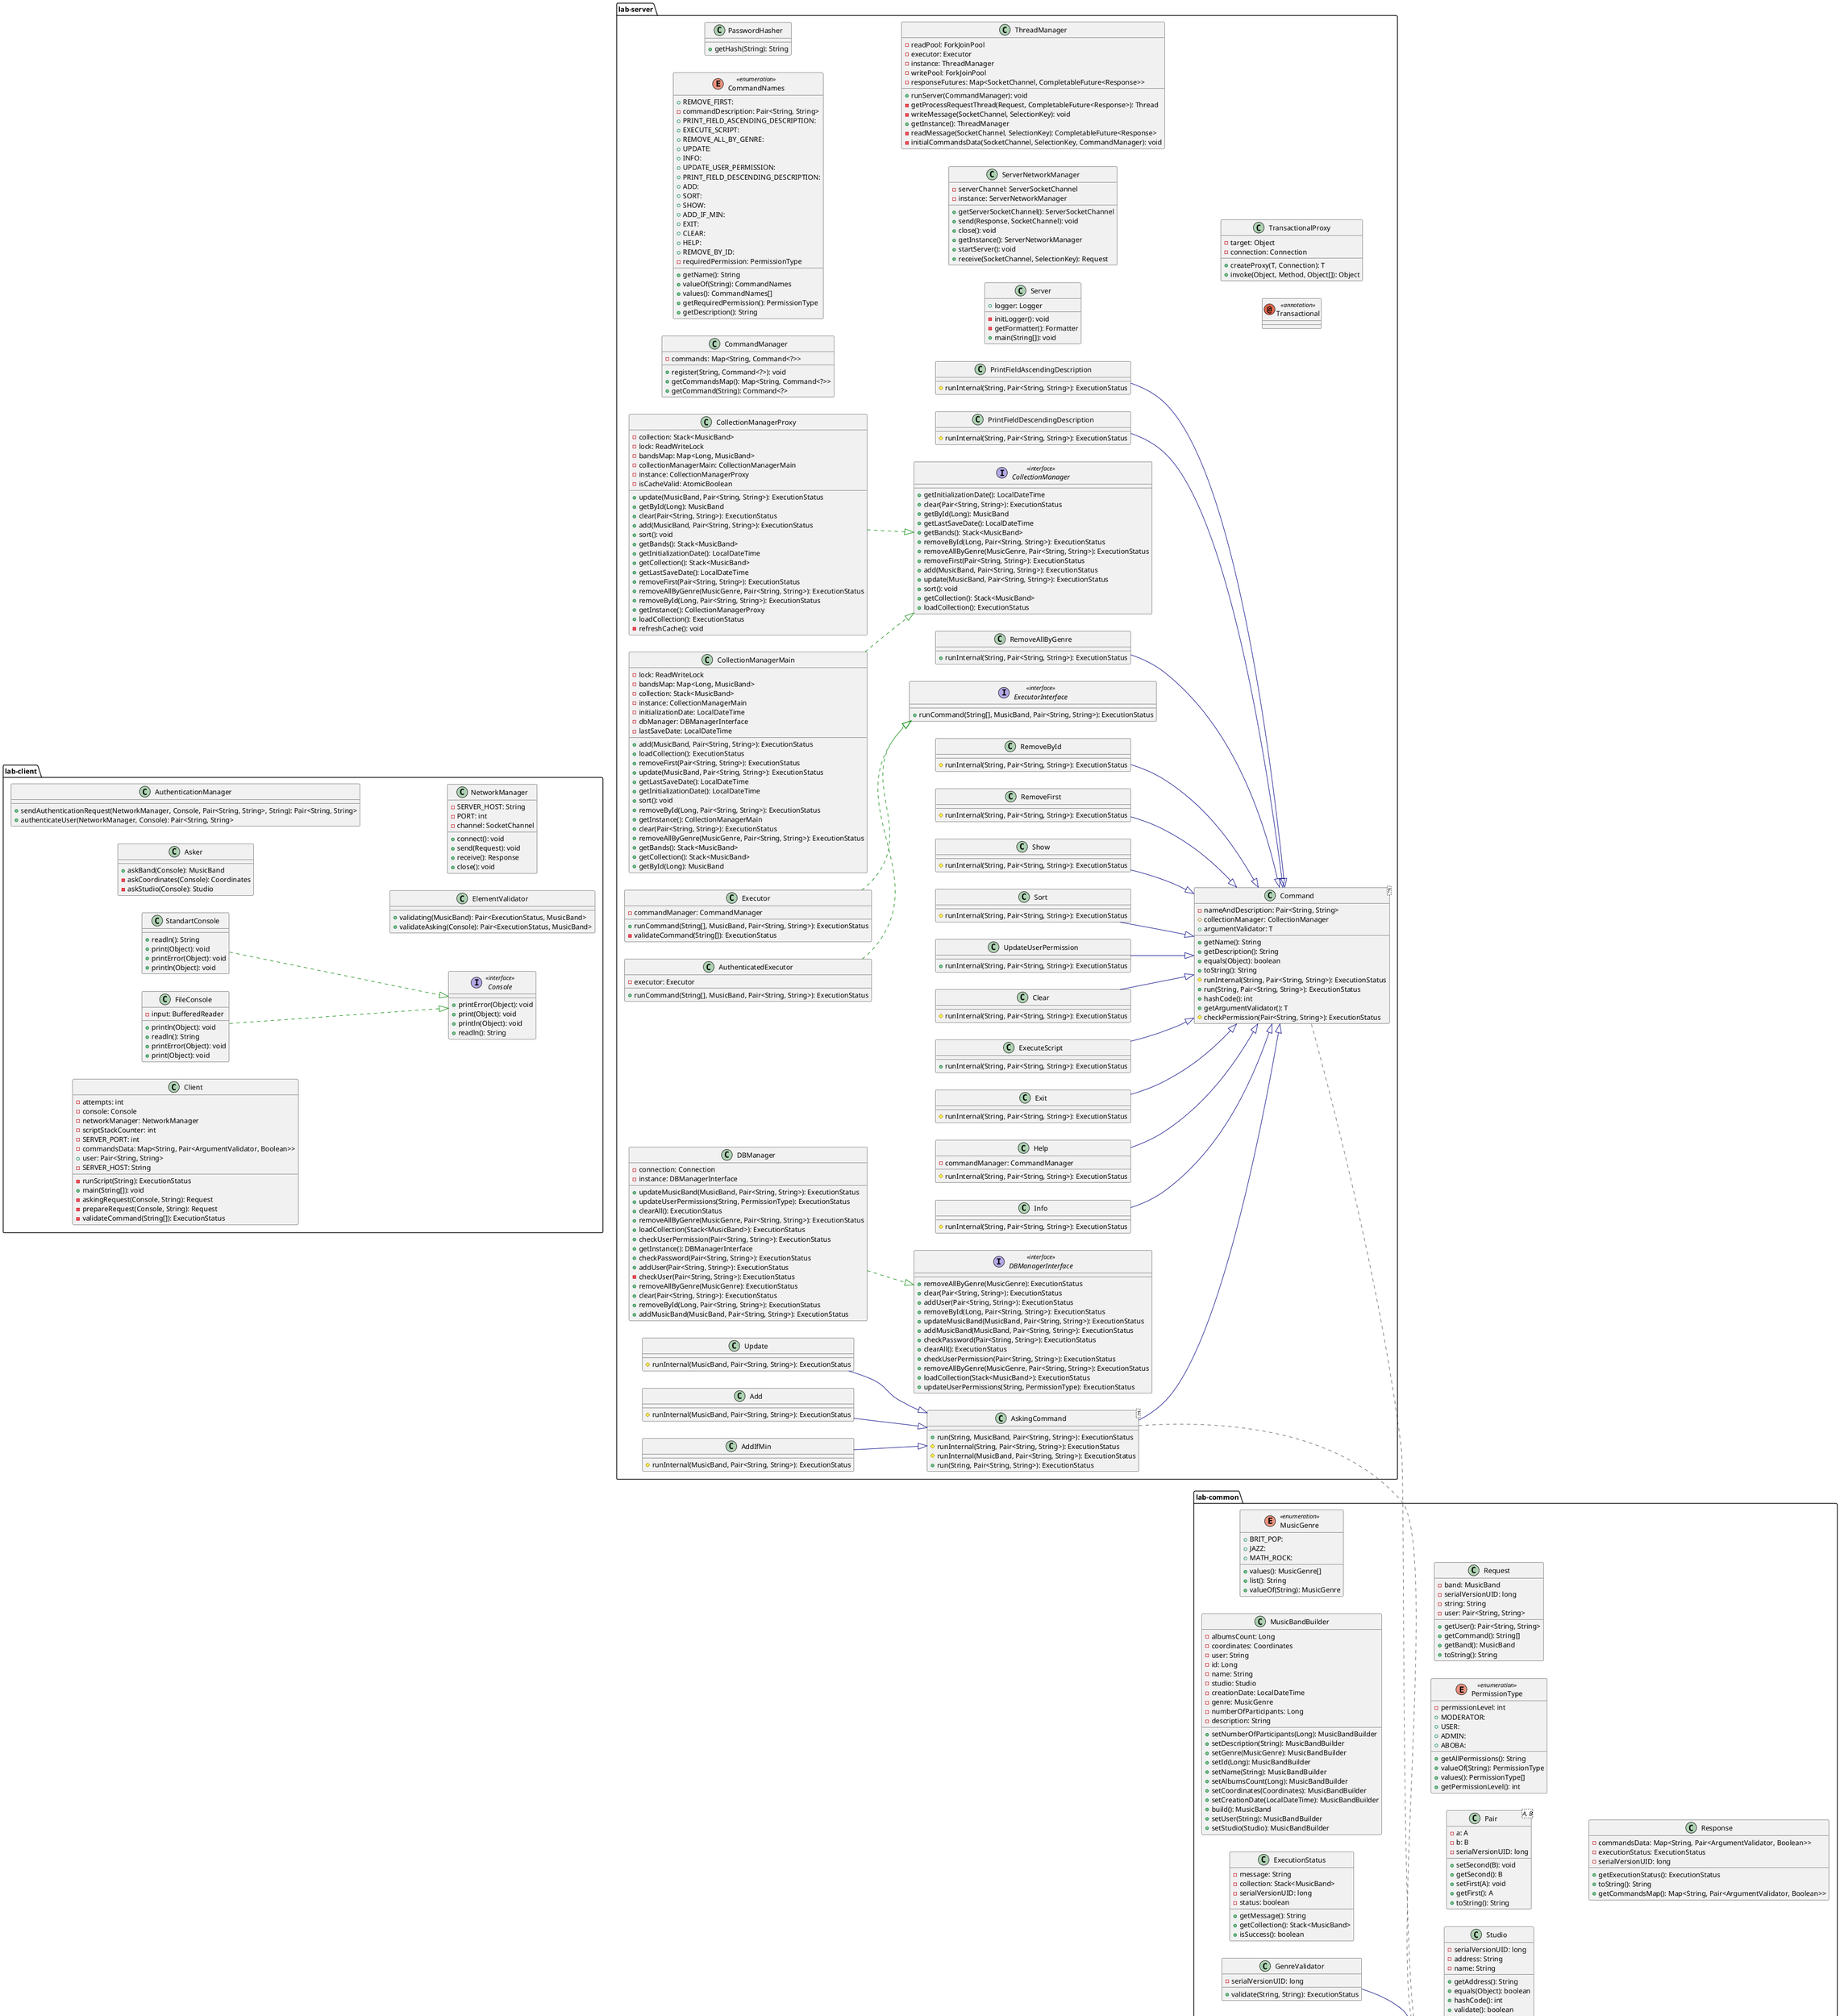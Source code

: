 @startuml
left to right direction

package lab-client {
    class Asker {
      + askBand(Console): MusicBand
      - askCoordinates(Console): Coordinates
      - askStudio(Console): Studio
    }
    class AuthenticationManager {
      + sendAuthenticationRequest(NetworkManager, Console, Pair<String, String>, String): Pair<String, String>
      + authenticateUser(NetworkManager, Console): Pair<String, String>
    }
    class Client {
      - attempts: int
      - console: Console
      - networkManager: NetworkManager
      - scriptStackCounter: int
      - SERVER_PORT: int
      - commandsData: Map<String, Pair<ArgumentValidator, Boolean>>
      + user: Pair<String, String>
      - SERVER_HOST: String
      - runScript(String): ExecutionStatus
      + main(String[]): void
      - askingRequest(Console, String): Request
      - prepareRequest(Console, String): Request
      - validateCommand(String[]): ExecutionStatus
    }
    interface Console << interface >> {
      + printError(Object): void
      + print(Object): void
      + println(Object): void
      + readln(): String
    }
    class ElementValidator {
      + validating(MusicBand): Pair<ExecutionStatus, MusicBand>
      + validateAsking(Console): Pair<ExecutionStatus, MusicBand>
    }
    class FileConsole {
      - input: BufferedReader
      + println(Object): void
      + readln(): String
      + printError(Object): void
      + print(Object): void
    }
    class NetworkManager {
      - SERVER_HOST: String
      - PORT: int
      - channel: SocketChannel
      + connect(): void
      + send(Request): void
      + receive(): Response
      + close(): void
    }
    class StandartConsole {
      + readln(): String
      + print(Object): void
      + printError(Object): void
      + println(Object): void
    }
}

package lab-common {
    class ArgumentValidator {
      + validate(String, String): ExecutionStatus
    }
    class Coordinates {
      - y: Integer
      - serialVersionUID: long
      - x: double
      + equals(Object): boolean
      + getY(): Integer
      + getX(): double
      + hashCode(): int
      + toString(): String
      + validate(): boolean
    }
    class Element {
      + getId(): Long
    }
    class EmptyValidator {
      - serialVersionUID: long
      + validate(String, String): ExecutionStatus
    }
    class ExecutionStatus {
      - message: String
      - collection: Stack<MusicBand>
      - serialVersionUID: long
      - status: boolean
      + getMessage(): String
      + getCollection(): Stack<MusicBand>
      + isSuccess(): boolean
    }
    class GenreValidator {
      - serialVersionUID: long
      + validate(String, String): ExecutionStatus
    }
    class IdValidator {
      - serialVersionUID: long
      + validate(String, String): ExecutionStatus
    }
    class MusicBand {
      - name: String
      - user: String
      - numberOfParticipants: Long
      - coordinates: Coordinates
      - albumsCount: Long
      - genre: MusicGenre
      - studio: Studio
      - description: String
      - id: Long
      - serialVersionUID: long
      - creationDate: LocalDateTime
      + getCoordinates(): Coordinates
      + getGenre(): MusicGenre
      + getNumberOfParticipants(): Long
      + updateGenre(MusicGenre): void
      + validate(): boolean
      + updateId(Long): void
      + toString(): String
      + updateStudio(Studio): void
      + updateCoordinates(Coordinates): void
      + getDescription(): String
      + getId(): Long
      + getCreationDate(): LocalDateTime
      + updateNumberOfParticipants(Long): void
      + equals(Object): boolean
      + getName(): String
      + getStudio(): Studio
      + updateName(String): void
      + getUser(): String
      + hashCode(): int
      + compareTo(Element): int
      + updateAlbumsCount(Long): void
      + updateDescription(String): void
      + getAlbumsCount(): Long
    }
    class MusicBandBuilder {
      - albumsCount: Long
      - coordinates: Coordinates
      - user: String
      - id: Long
      - name: String
      - studio: Studio
      - creationDate: LocalDateTime
      - genre: MusicGenre
      - numberOfParticipants: Long
      - description: String
      + setNumberOfParticipants(Long): MusicBandBuilder
      + setDescription(String): MusicBandBuilder
      + setGenre(MusicGenre): MusicBandBuilder
      + setId(Long): MusicBandBuilder
      + setName(String): MusicBandBuilder
      + setAlbumsCount(Long): MusicBandBuilder
      + setCoordinates(Coordinates): MusicBandBuilder
      + setCreationDate(LocalDateTime): MusicBandBuilder
      + build(): MusicBand
      + setUser(String): MusicBandBuilder
      + setStudio(Studio): MusicBandBuilder
    }
    enum MusicGenre << enumeration >> {
      + BRIT_POP: 
      + JAZZ: 
      + MATH_ROCK: 
      + values(): MusicGenre[]
      + list(): String
      + valueOf(String): MusicGenre
    }
    class Pair<A, B> {
      - a: A
      - b: B
      - serialVersionUID: long
      + setSecond(B): void
      + getSecond(): B
      + setFirst(A): void
      + getFirst(): A
      + toString(): String
    }
    enum PermissionType << enumeration >> {
      - permissionLevel: int
      + MODERATOR: 
      + USER: 
      + ADMIN: 
      + ABOBA: 
      + getAllPermissions(): String
      + valueOf(String): PermissionType
      + values(): PermissionType[]
      + getPermissionLevel(): int
    }
    class Request {
      - band: MusicBand
      - serialVersionUID: long
      - string: String
      - user: Pair<String, String>
      + getUser(): Pair<String, String>
      + getCommand(): String[]
      + getBand(): MusicBand
      + toString(): String
    }
    class Response {
      - commandsData: Map<String, Pair<ArgumentValidator, Boolean>>
      - executionStatus: ExecutionStatus
      - serialVersionUID: long
      + getExecutionStatus(): ExecutionStatus
      + toString(): String
      + getCommandsMap(): Map<String, Pair<ArgumentValidator, Boolean>>
    }
    class Studio {
      - serialVersionUID: long
      - address: String
      - name: String
      + getAddress(): String
      + equals(Object): boolean
      + hashCode(): int
      + validate(): boolean
      + getName(): String
      + toString(): String
    }
    class UserPermissionValidator {
      - serialVersionUID: long
      + validate(String, String): ExecutionStatus
    }
    interface Validatable << interface >> {
      + validate(): boolean
    }
}

package lab-server {
    class Add {
      # runInternal(MusicBand, Pair<String, String>): ExecutionStatus
    }
    class AddIfMin {
      # runInternal(MusicBand, Pair<String, String>): ExecutionStatus
    }
    class AskingCommand<T> {
      + run(String, MusicBand, Pair<String, String>): ExecutionStatus
      # runInternal(String, Pair<String, String>): ExecutionStatus
      # runInternal(MusicBand, Pair<String, String>): ExecutionStatus
      + run(String, Pair<String, String>): ExecutionStatus
    }
    class AuthenticatedExecutor {
      - executor: Executor
      + runCommand(String[], MusicBand, Pair<String, String>): ExecutionStatus
    }
    class Clear {
      # runInternal(String, Pair<String, String>): ExecutionStatus
    }
    interface CollectionManager << interface >> {
      + getInitializationDate(): LocalDateTime
      + clear(Pair<String, String>): ExecutionStatus
      + getById(Long): MusicBand
      + getLastSaveDate(): LocalDateTime
      + getBands(): Stack<MusicBand>
      + removeById(Long, Pair<String, String>): ExecutionStatus
      + removeAllByGenre(MusicGenre, Pair<String, String>): ExecutionStatus
      + removeFirst(Pair<String, String>): ExecutionStatus
      + add(MusicBand, Pair<String, String>): ExecutionStatus
      + update(MusicBand, Pair<String, String>): ExecutionStatus
      + sort(): void
      + getCollection(): Stack<MusicBand>
      + loadCollection(): ExecutionStatus
    }
    class CollectionManagerMain {
      - lock: ReadWriteLock
      - bandsMap: Map<Long, MusicBand>
      - collection: Stack<MusicBand>
      - instance: CollectionManagerMain
      - initializationDate: LocalDateTime
      - dbManager: DBManagerInterface
      - lastSaveDate: LocalDateTime
      + add(MusicBand, Pair<String, String>): ExecutionStatus
      + loadCollection(): ExecutionStatus
      + removeFirst(Pair<String, String>): ExecutionStatus
      + update(MusicBand, Pair<String, String>): ExecutionStatus
      + getLastSaveDate(): LocalDateTime
      + getInitializationDate(): LocalDateTime
      + sort(): void
      + removeById(Long, Pair<String, String>): ExecutionStatus
      + getInstance(): CollectionManagerMain
      + clear(Pair<String, String>): ExecutionStatus
      + removeAllByGenre(MusicGenre, Pair<String, String>): ExecutionStatus
      + getBands(): Stack<MusicBand>
      + getCollection(): Stack<MusicBand>
      + getById(Long): MusicBand
    }
    class CollectionManagerProxy {
      - collection: Stack<MusicBand>
      - lock: ReadWriteLock
      - bandsMap: Map<Long, MusicBand>
      - collectionManagerMain: CollectionManagerMain
      - instance: CollectionManagerProxy
      - isCacheValid: AtomicBoolean
      + update(MusicBand, Pair<String, String>): ExecutionStatus
      + getById(Long): MusicBand
      + clear(Pair<String, String>): ExecutionStatus
      + add(MusicBand, Pair<String, String>): ExecutionStatus
      + sort(): void
      + getBands(): Stack<MusicBand>
      + getInitializationDate(): LocalDateTime
      + getCollection(): Stack<MusicBand>
      + getLastSaveDate(): LocalDateTime
      + removeFirst(Pair<String, String>): ExecutionStatus
      + removeAllByGenre(MusicGenre, Pair<String, String>): ExecutionStatus
      + removeById(Long, Pair<String, String>): ExecutionStatus
      + getInstance(): CollectionManagerProxy
      + loadCollection(): ExecutionStatus
      - refreshCache(): void
    }
    class Command<T> {
      - nameAndDescription: Pair<String, String>
      # collectionManager: CollectionManager
      + argumentValidator: T
      + getName(): String
      + getDescription(): String
      + equals(Object): boolean
      + toString(): String
      # runInternal(String, Pair<String, String>): ExecutionStatus
      + run(String, Pair<String, String>): ExecutionStatus
      + hashCode(): int
      + getArgumentValidator(): T
      # checkPermission(Pair<String, String>): ExecutionStatus
    }
    class CommandManager {
      - commands: Map<String, Command<?>>
      + register(String, Command<?>): void
      + getCommandsMap(): Map<String, Command<?>>
      + getCommand(String): Command<?>
    }
    enum CommandNames << enumeration >> {
      + REMOVE_FIRST:
      - commandDescription: Pair<String, String>
      + PRINT_FIELD_ASCENDING_DESCRIPTION:
      + EXECUTE_SCRIPT:
      + REMOVE_ALL_BY_GENRE:
      + UPDATE:
      + INFO:
      + UPDATE_USER_PERMISSION:
      + PRINT_FIELD_DESCENDING_DESCRIPTION:
      + ADD:
      + SORT:
      + SHOW:
      + ADD_IF_MIN:
      + EXIT:
      + CLEAR:
      + HELP:
      + REMOVE_BY_ID:
      - requiredPermission: PermissionType
      + getName(): String
      + valueOf(String): CommandNames
      + values(): CommandNames[]
      + getRequiredPermission(): PermissionType
      + getDescription(): String
    }
    class DBManager {
      - connection: Connection
      - instance: DBManagerInterface
      + updateMusicBand(MusicBand, Pair<String, String>): ExecutionStatus
      + updateUserPermissions(String, PermissionType): ExecutionStatus
      + clearAll(): ExecutionStatus
      + removeAllByGenre(MusicGenre, Pair<String, String>): ExecutionStatus
      + loadCollection(Stack<MusicBand>): ExecutionStatus
      + checkUserPermission(Pair<String, String>): ExecutionStatus
      + getInstance(): DBManagerInterface
      + checkPassword(Pair<String, String>): ExecutionStatus
      + addUser(Pair<String, String>): ExecutionStatus
      - checkUser(Pair<String, String>): ExecutionStatus
      + removeAllByGenre(MusicGenre): ExecutionStatus
      + clear(Pair<String, String>): ExecutionStatus
      + removeById(Long, Pair<String, String>): ExecutionStatus
      + addMusicBand(MusicBand, Pair<String, String>): ExecutionStatus
    }
    interface DBManagerInterface << interface >> {
      + removeAllByGenre(MusicGenre): ExecutionStatus
      + clear(Pair<String, String>): ExecutionStatus
      + addUser(Pair<String, String>): ExecutionStatus
      + removeById(Long, Pair<String, String>): ExecutionStatus
      + updateMusicBand(MusicBand, Pair<String, String>): ExecutionStatus
      + addMusicBand(MusicBand, Pair<String, String>): ExecutionStatus
      + checkPassword(Pair<String, String>): ExecutionStatus
      + clearAll(): ExecutionStatus
      + checkUserPermission(Pair<String, String>): ExecutionStatus
      + removeAllByGenre(MusicGenre, Pair<String, String>): ExecutionStatus
      + loadCollection(Stack<MusicBand>): ExecutionStatus
      + updateUserPermissions(String, PermissionType): ExecutionStatus
    }
    class ExecuteScript {
      + runInternal(String, Pair<String, String>): ExecutionStatus
    }
    class Executor {
      - commandManager: CommandManager
      + runCommand(String[], MusicBand, Pair<String, String>): ExecutionStatus
      - validateCommand(String[]): ExecutionStatus
    }
    interface ExecutorInterface << interface >> {
      + runCommand(String[], MusicBand, Pair<String, String>): ExecutionStatus
    }
    class Exit {
      # runInternal(String, Pair<String, String>): ExecutionStatus
    }
    class Help {
      - commandManager: CommandManager
      # runInternal(String, Pair<String, String>): ExecutionStatus
    }
    class Info {
      # runInternal(String, Pair<String, String>): ExecutionStatus
    }
    class PasswordHasher {
      + getHash(String): String
    }
    class PrintFieldAscendingDescription {
      # runInternal(String, Pair<String, String>): ExecutionStatus
    }
    class PrintFieldDescendingDescription {
      # runInternal(String, Pair<String, String>): ExecutionStatus
    }
    class RemoveAllByGenre {
      + runInternal(String, Pair<String, String>): ExecutionStatus
    }
    class RemoveById {
      # runInternal(String, Pair<String, String>): ExecutionStatus
    }
    class RemoveFirst {
      # runInternal(String, Pair<String, String>): ExecutionStatus
    }
    class Server {
      + logger: Logger
      - initLogger(): void
      - getFormatter(): Formatter
      + main(String[]): void
    }
    class ServerNetworkManager {
      - serverChannel: ServerSocketChannel
      - instance: ServerNetworkManager
      + getServerSocketChannel(): ServerSocketChannel
      + send(Response, SocketChannel): void
      + close(): void
      + getInstance(): ServerNetworkManager
      + startServer(): void
      + receive(SocketChannel, SelectionKey): Request
    }
    class Show {
      # runInternal(String, Pair<String, String>): ExecutionStatus
    }
    class Sort {
      # runInternal(String, Pair<String, String>): ExecutionStatus
    }
    class ThreadManager {
      - readPool: ForkJoinPool
      - executor: Executor
      - instance: ThreadManager
      - writePool: ForkJoinPool
      - responseFutures: Map<SocketChannel, CompletableFuture<Response>>
      + runServer(CommandManager): void
      - getProcessRequestThread(Request, CompletableFuture<Response>): Thread
      - writeMessage(SocketChannel, SelectionKey): void
      + getInstance(): ThreadManager
      - readMessage(SocketChannel, SelectionKey): CompletableFuture<Response>
      - initialCommandsData(SocketChannel, SelectionKey, CommandManager): void
    }
    annotation Transactional << annotation >>
    class TransactionalProxy {
      - target: Object
      - connection: Connection
      + createProxy(T, Connection): T
      + invoke(Object, Method, Object[]): Object
    }
    class Update {
      # runInternal(MusicBand, Pair<String, String>): ExecutionStatus
    }
    class UpdateUserPermission {
      + runInternal(String, Pair<String, String>): ExecutionStatus
    }
}

Add                              -[#000082,plain]-^  AskingCommand                   
AddIfMin                         -[#000082,plain]-^  AskingCommand                   
AskingCommand                    -[#595959,dashed]->  ArgumentValidator
AskingCommand                    -[#000082,plain]-^  Command
AuthenticatedExecutor            -[#008200,dashed]-^  ExecutorInterface
Clear                            -[#000082,plain]-^  Command
CollectionManagerMain            -[#008200,dashed]-^  CollectionManager
CollectionManagerProxy           -[#008200,dashed]-^  CollectionManager
Command                          -[#595959,dashed]->  ArgumentValidator
Coordinates                      -[#008200,dashed]-^  Validatable
DBManager                        -[#008200,dashed]-^  DBManagerInterface
Element                          -[#008200,dashed]-^  Validatable
EmptyValidator                   -[#000082,plain]-^  ArgumentValidator
ExecuteScript                    -[#000082,plain]-^  Command
Executor                         -[#008200,dashed]-^  ExecutorInterface
Exit                             -[#000082,plain]-^  Command
FileConsole                      -[#008200,dashed]-^  Console
GenreValidator                   -[#000082,plain]-^  ArgumentValidator
Help                             -[#000082,plain]-^  Command
IdValidator                      -[#000082,plain]-^  ArgumentValidator
Info                             -[#000082,plain]-^  Command
MusicBand                        -[#000082,plain]-^  Element
PrintFieldAscendingDescription   -[#000082,plain]-^  Command
PrintFieldDescendingDescription  -[#000082,plain]-^  Command
RemoveAllByGenre                 -[#000082,plain]-^  Command
RemoveById                       -[#000082,plain]-^  Command
RemoveFirst                      -[#000082,plain]-^  Command
Show                             -[#000082,plain]-^  Command
Sort                             -[#000082,plain]-^  Command
StandartConsole                  -[#008200,dashed]-^  Console
Studio                           -[#008200,dashed]-^  Validatable
Update                           -[#000082,plain]-^  AskingCommand
UpdateUserPermission             -[#000082,plain]-^  Command
UserPermissionValidator          -[#000082,plain]-^  ArgumentValidator
@enduml

